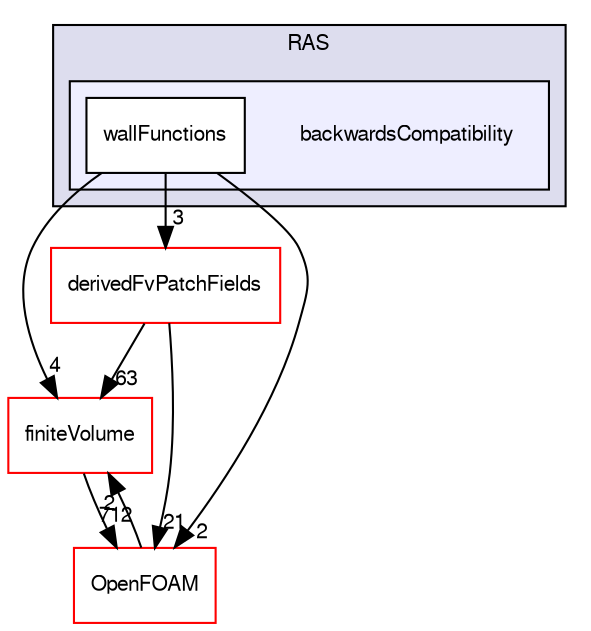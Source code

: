 digraph "src/turbulenceModels/compressible/RAS/backwardsCompatibility" {
  bgcolor=transparent;
  compound=true
  node [ fontsize="10", fontname="FreeSans"];
  edge [ labelfontsize="10", labelfontname="FreeSans"];
  subgraph clusterdir_6cad2976a3dc5b3cc78cf862aa6ed72d {
    graph [ bgcolor="#ddddee", pencolor="black", label="RAS" fontname="FreeSans", fontsize="10", URL="dir_6cad2976a3dc5b3cc78cf862aa6ed72d.html"]
  subgraph clusterdir_974c4b3ac3dd172ee810bf32eee08eb5 {
    graph [ bgcolor="#eeeeff", pencolor="black", label="" URL="dir_974c4b3ac3dd172ee810bf32eee08eb5.html"];
    dir_974c4b3ac3dd172ee810bf32eee08eb5 [shape=plaintext label="backwardsCompatibility"];
    dir_025d277dcfc4483bd6b59855c4f56301 [shape=box label="wallFunctions" color="black" fillcolor="white" style="filled" URL="dir_025d277dcfc4483bd6b59855c4f56301.html"];
  }
  }
  dir_9bd15774b555cf7259a6fa18f99fe99b [shape=box label="finiteVolume" color="red" URL="dir_9bd15774b555cf7259a6fa18f99fe99b.html"];
  dir_e45215fb3e2e786ae129cce02e54ac8f [shape=box label="derivedFvPatchFields" color="red" URL="dir_e45215fb3e2e786ae129cce02e54ac8f.html"];
  dir_c5473ff19b20e6ec4dfe5c310b3778a8 [shape=box label="OpenFOAM" color="red" URL="dir_c5473ff19b20e6ec4dfe5c310b3778a8.html"];
  dir_025d277dcfc4483bd6b59855c4f56301->dir_9bd15774b555cf7259a6fa18f99fe99b [headlabel="4", labeldistance=1.5 headhref="dir_002857_000749.html"];
  dir_025d277dcfc4483bd6b59855c4f56301->dir_e45215fb3e2e786ae129cce02e54ac8f [headlabel="3", labeldistance=1.5 headhref="dir_002857_002862.html"];
  dir_025d277dcfc4483bd6b59855c4f56301->dir_c5473ff19b20e6ec4dfe5c310b3778a8 [headlabel="2", labeldistance=1.5 headhref="dir_002857_001732.html"];
  dir_9bd15774b555cf7259a6fa18f99fe99b->dir_c5473ff19b20e6ec4dfe5c310b3778a8 [headlabel="712", labeldistance=1.5 headhref="dir_000749_001732.html"];
  dir_e45215fb3e2e786ae129cce02e54ac8f->dir_9bd15774b555cf7259a6fa18f99fe99b [headlabel="63", labeldistance=1.5 headhref="dir_002862_000749.html"];
  dir_e45215fb3e2e786ae129cce02e54ac8f->dir_c5473ff19b20e6ec4dfe5c310b3778a8 [headlabel="21", labeldistance=1.5 headhref="dir_002862_001732.html"];
  dir_c5473ff19b20e6ec4dfe5c310b3778a8->dir_9bd15774b555cf7259a6fa18f99fe99b [headlabel="2", labeldistance=1.5 headhref="dir_001732_000749.html"];
}
